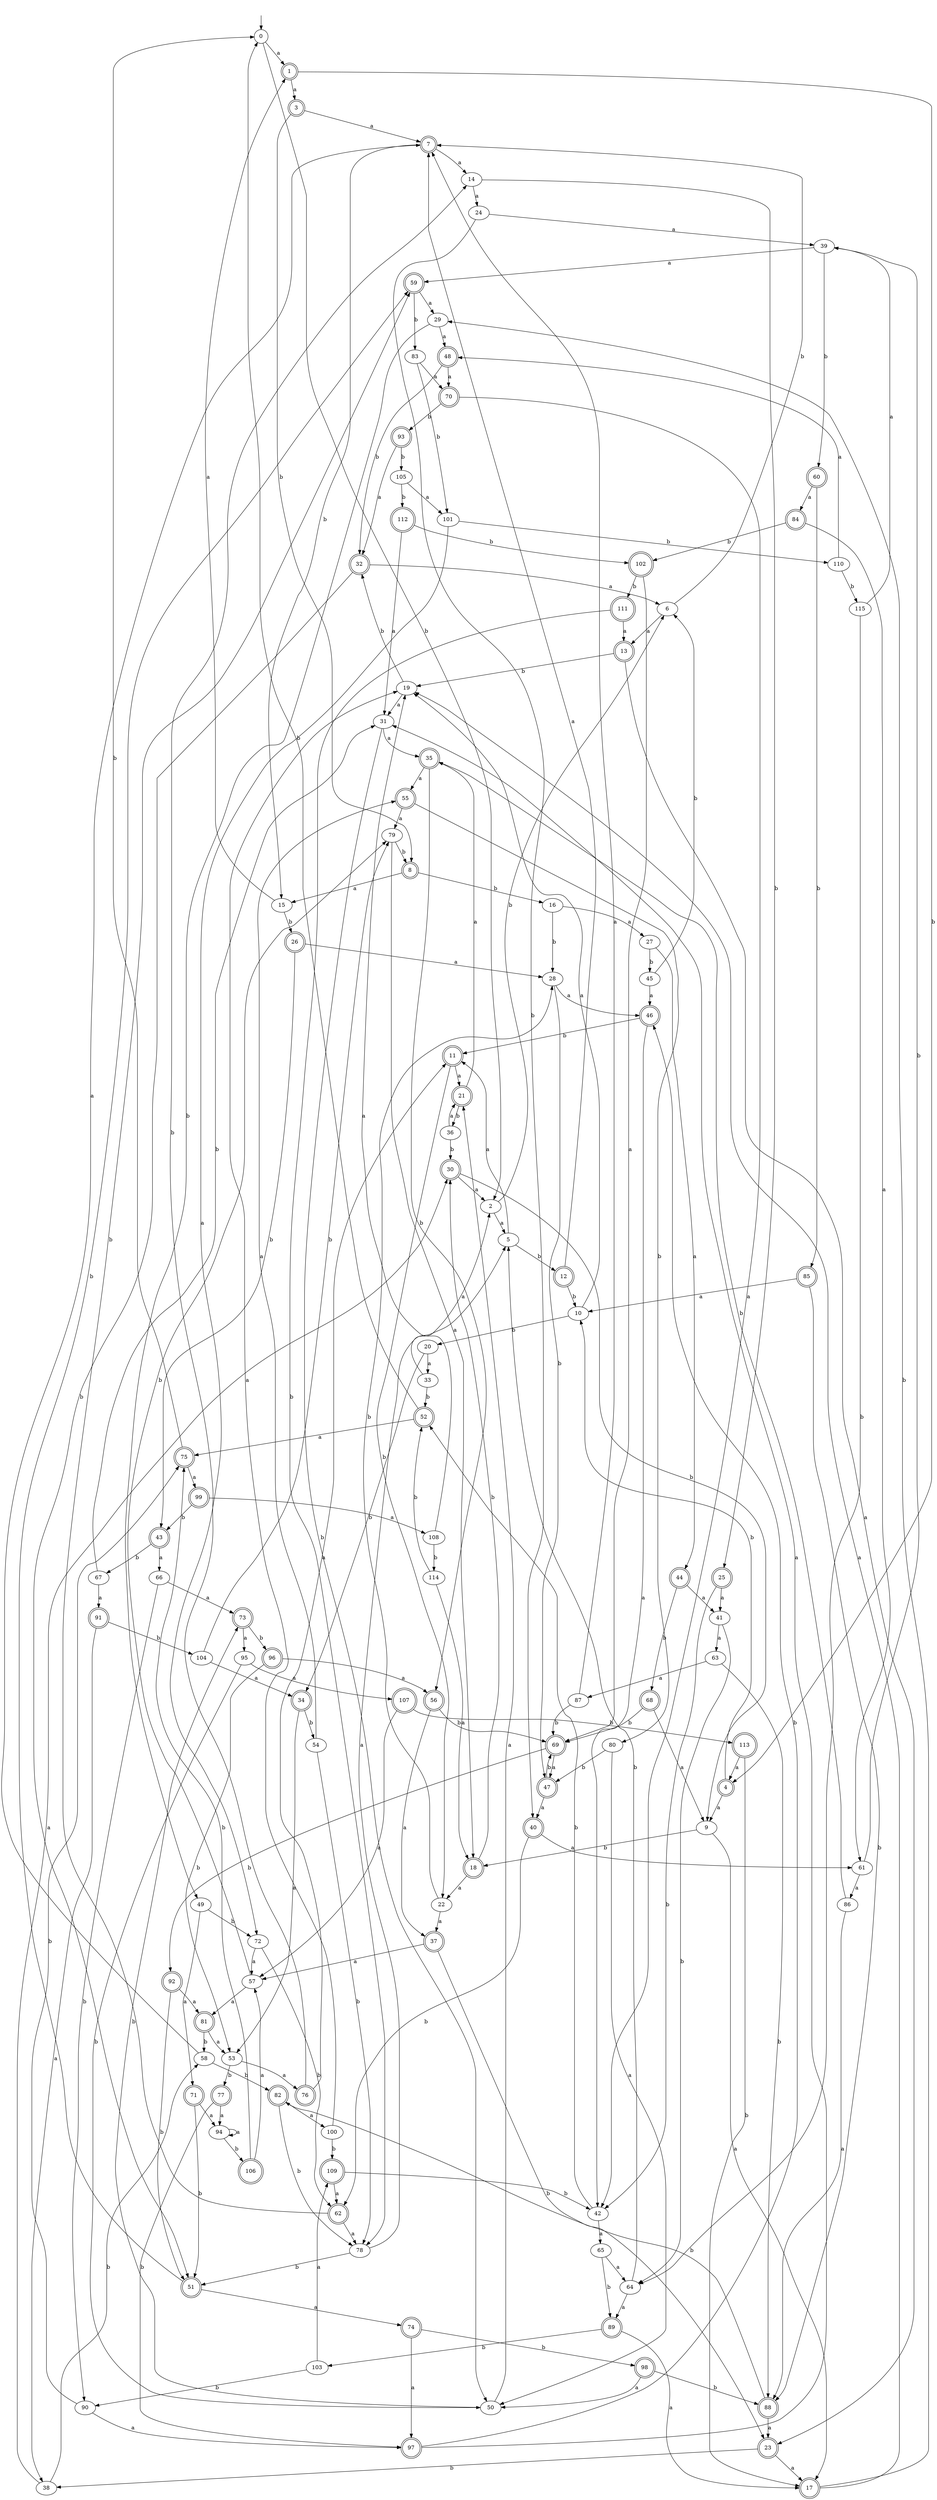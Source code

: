 digraph RandomDFA {
  __start0 [label="", shape=none];
  __start0 -> 0 [label=""];
  0 [shape=circle]
  0 -> 1 [label="a"]
  0 -> 2 [label="b"]
  1 [shape=doublecircle]
  1 -> 3 [label="a"]
  1 -> 4 [label="b"]
  2
  2 -> 5 [label="a"]
  2 -> 6 [label="b"]
  3 [shape=doublecircle]
  3 -> 7 [label="a"]
  3 -> 8 [label="b"]
  4 [shape=doublecircle]
  4 -> 9 [label="a"]
  4 -> 10 [label="b"]
  5
  5 -> 11 [label="a"]
  5 -> 12 [label="b"]
  6
  6 -> 13 [label="a"]
  6 -> 7 [label="b"]
  7 [shape=doublecircle]
  7 -> 14 [label="a"]
  7 -> 15 [label="b"]
  8 [shape=doublecircle]
  8 -> 15 [label="a"]
  8 -> 16 [label="b"]
  9
  9 -> 17 [label="a"]
  9 -> 18 [label="b"]
  10
  10 -> 19 [label="a"]
  10 -> 20 [label="b"]
  11 [shape=doublecircle]
  11 -> 21 [label="a"]
  11 -> 22 [label="b"]
  12 [shape=doublecircle]
  12 -> 7 [label="a"]
  12 -> 10 [label="b"]
  13 [shape=doublecircle]
  13 -> 23 [label="a"]
  13 -> 19 [label="b"]
  14
  14 -> 24 [label="a"]
  14 -> 25 [label="b"]
  15
  15 -> 1 [label="a"]
  15 -> 26 [label="b"]
  16
  16 -> 27 [label="a"]
  16 -> 28 [label="b"]
  17 [shape=doublecircle]
  17 -> 19 [label="a"]
  17 -> 29 [label="b"]
  18 [shape=doublecircle]
  18 -> 22 [label="a"]
  18 -> 30 [label="b"]
  19
  19 -> 31 [label="a"]
  19 -> 32 [label="b"]
  20
  20 -> 33 [label="a"]
  20 -> 34 [label="b"]
  21 [shape=doublecircle]
  21 -> 35 [label="a"]
  21 -> 36 [label="b"]
  22
  22 -> 37 [label="a"]
  22 -> 28 [label="b"]
  23 [shape=doublecircle]
  23 -> 17 [label="a"]
  23 -> 38 [label="b"]
  24
  24 -> 39 [label="a"]
  24 -> 40 [label="b"]
  25 [shape=doublecircle]
  25 -> 41 [label="a"]
  25 -> 42 [label="b"]
  26 [shape=doublecircle]
  26 -> 28 [label="a"]
  26 -> 43 [label="b"]
  27
  27 -> 44 [label="a"]
  27 -> 45 [label="b"]
  28
  28 -> 46 [label="a"]
  28 -> 47 [label="b"]
  29
  29 -> 48 [label="a"]
  29 -> 49 [label="b"]
  30 [shape=doublecircle]
  30 -> 2 [label="a"]
  30 -> 9 [label="b"]
  31
  31 -> 35 [label="a"]
  31 -> 50 [label="b"]
  32 [shape=doublecircle]
  32 -> 6 [label="a"]
  32 -> 51 [label="b"]
  33
  33 -> 2 [label="a"]
  33 -> 52 [label="b"]
  34 [shape=doublecircle]
  34 -> 53 [label="a"]
  34 -> 54 [label="b"]
  35 [shape=doublecircle]
  35 -> 55 [label="a"]
  35 -> 56 [label="b"]
  36
  36 -> 21 [label="a"]
  36 -> 30 [label="b"]
  37 [shape=doublecircle]
  37 -> 57 [label="a"]
  37 -> 23 [label="b"]
  38
  38 -> 30 [label="a"]
  38 -> 58 [label="b"]
  39
  39 -> 59 [label="a"]
  39 -> 60 [label="b"]
  40 [shape=doublecircle]
  40 -> 61 [label="a"]
  40 -> 62 [label="b"]
  41
  41 -> 63 [label="a"]
  41 -> 64 [label="b"]
  42
  42 -> 65 [label="a"]
  42 -> 52 [label="b"]
  43 [shape=doublecircle]
  43 -> 66 [label="a"]
  43 -> 67 [label="b"]
  44 [shape=doublecircle]
  44 -> 41 [label="a"]
  44 -> 68 [label="b"]
  45
  45 -> 46 [label="a"]
  45 -> 6 [label="b"]
  46 [shape=doublecircle]
  46 -> 42 [label="a"]
  46 -> 11 [label="b"]
  47 [shape=doublecircle]
  47 -> 40 [label="a"]
  47 -> 69 [label="b"]
  48 [shape=doublecircle]
  48 -> 70 [label="a"]
  48 -> 32 [label="b"]
  49
  49 -> 71 [label="a"]
  49 -> 72 [label="b"]
  50
  50 -> 21 [label="a"]
  50 -> 73 [label="b"]
  51 [shape=doublecircle]
  51 -> 74 [label="a"]
  51 -> 59 [label="b"]
  52 [shape=doublecircle]
  52 -> 75 [label="a"]
  52 -> 0 [label="b"]
  53
  53 -> 76 [label="a"]
  53 -> 77 [label="b"]
  54
  54 -> 55 [label="a"]
  54 -> 78 [label="b"]
  55 [shape=doublecircle]
  55 -> 79 [label="a"]
  55 -> 80 [label="b"]
  56 [shape=doublecircle]
  56 -> 37 [label="a"]
  56 -> 69 [label="b"]
  57
  57 -> 81 [label="a"]
  57 -> 79 [label="b"]
  58
  58 -> 7 [label="a"]
  58 -> 82 [label="b"]
  59 [shape=doublecircle]
  59 -> 29 [label="a"]
  59 -> 83 [label="b"]
  60 [shape=doublecircle]
  60 -> 84 [label="a"]
  60 -> 85 [label="b"]
  61
  61 -> 86 [label="a"]
  61 -> 39 [label="b"]
  62 [shape=doublecircle]
  62 -> 78 [label="a"]
  62 -> 59 [label="b"]
  63
  63 -> 87 [label="a"]
  63 -> 88 [label="b"]
  64
  64 -> 89 [label="a"]
  64 -> 5 [label="b"]
  65
  65 -> 64 [label="a"]
  65 -> 89 [label="b"]
  66
  66 -> 73 [label="a"]
  66 -> 90 [label="b"]
  67
  67 -> 91 [label="a"]
  67 -> 31 [label="b"]
  68 [shape=doublecircle]
  68 -> 9 [label="a"]
  68 -> 69 [label="b"]
  69 [shape=doublecircle]
  69 -> 47 [label="a"]
  69 -> 92 [label="b"]
  70 [shape=doublecircle]
  70 -> 42 [label="a"]
  70 -> 93 [label="b"]
  71 [shape=doublecircle]
  71 -> 94 [label="a"]
  71 -> 51 [label="b"]
  72
  72 -> 57 [label="a"]
  72 -> 62 [label="b"]
  73 [shape=doublecircle]
  73 -> 95 [label="a"]
  73 -> 96 [label="b"]
  74 [shape=doublecircle]
  74 -> 97 [label="a"]
  74 -> 98 [label="b"]
  75 [shape=doublecircle]
  75 -> 99 [label="a"]
  75 -> 0 [label="b"]
  76 [shape=doublecircle]
  76 -> 11 [label="a"]
  76 -> 14 [label="b"]
  77 [shape=doublecircle]
  77 -> 94 [label="a"]
  77 -> 97 [label="b"]
  78
  78 -> 5 [label="a"]
  78 -> 51 [label="b"]
  79
  79 -> 18 [label="a"]
  79 -> 8 [label="b"]
  80
  80 -> 50 [label="a"]
  80 -> 47 [label="b"]
  81 [shape=doublecircle]
  81 -> 53 [label="a"]
  81 -> 58 [label="b"]
  82 [shape=doublecircle]
  82 -> 100 [label="a"]
  82 -> 78 [label="b"]
  83
  83 -> 70 [label="a"]
  83 -> 101 [label="b"]
  84 [shape=doublecircle]
  84 -> 61 [label="a"]
  84 -> 102 [label="b"]
  85 [shape=doublecircle]
  85 -> 10 [label="a"]
  85 -> 88 [label="b"]
  86
  86 -> 88 [label="a"]
  86 -> 35 [label="b"]
  87
  87 -> 7 [label="a"]
  87 -> 69 [label="b"]
  88 [shape=doublecircle]
  88 -> 23 [label="a"]
  88 -> 82 [label="b"]
  89 [shape=doublecircle]
  89 -> 17 [label="a"]
  89 -> 103 [label="b"]
  90
  90 -> 97 [label="a"]
  90 -> 75 [label="b"]
  91 [shape=doublecircle]
  91 -> 38 [label="a"]
  91 -> 104 [label="b"]
  92 [shape=doublecircle]
  92 -> 81 [label="a"]
  92 -> 51 [label="b"]
  93 [shape=doublecircle]
  93 -> 32 [label="a"]
  93 -> 105 [label="b"]
  94
  94 -> 94 [label="a"]
  94 -> 106 [label="b"]
  95
  95 -> 107 [label="a"]
  95 -> 50 [label="b"]
  96 [shape=doublecircle]
  96 -> 56 [label="a"]
  96 -> 53 [label="b"]
  97 [shape=doublecircle]
  97 -> 31 [label="a"]
  97 -> 46 [label="b"]
  98 [shape=doublecircle]
  98 -> 50 [label="a"]
  98 -> 88 [label="b"]
  99 [shape=doublecircle]
  99 -> 108 [label="a"]
  99 -> 43 [label="b"]
  100
  100 -> 19 [label="a"]
  100 -> 109 [label="b"]
  101
  101 -> 72 [label="a"]
  101 -> 110 [label="b"]
  102 [shape=doublecircle]
  102 -> 69 [label="a"]
  102 -> 111 [label="b"]
  103
  103 -> 109 [label="a"]
  103 -> 90 [label="b"]
  104
  104 -> 34 [label="a"]
  104 -> 79 [label="b"]
  105
  105 -> 101 [label="a"]
  105 -> 112 [label="b"]
  106 [shape=doublecircle]
  106 -> 57 [label="a"]
  106 -> 75 [label="b"]
  107 [shape=doublecircle]
  107 -> 57 [label="a"]
  107 -> 113 [label="b"]
  108
  108 -> 19 [label="a"]
  108 -> 114 [label="b"]
  109 [shape=doublecircle]
  109 -> 62 [label="a"]
  109 -> 42 [label="b"]
  110
  110 -> 48 [label="a"]
  110 -> 115 [label="b"]
  111 [shape=doublecircle]
  111 -> 13 [label="a"]
  111 -> 78 [label="b"]
  112 [shape=doublecircle]
  112 -> 31 [label="a"]
  112 -> 102 [label="b"]
  113 [shape=doublecircle]
  113 -> 4 [label="a"]
  113 -> 17 [label="b"]
  114
  114 -> 18 [label="a"]
  114 -> 52 [label="b"]
  115
  115 -> 39 [label="a"]
  115 -> 64 [label="b"]
}
